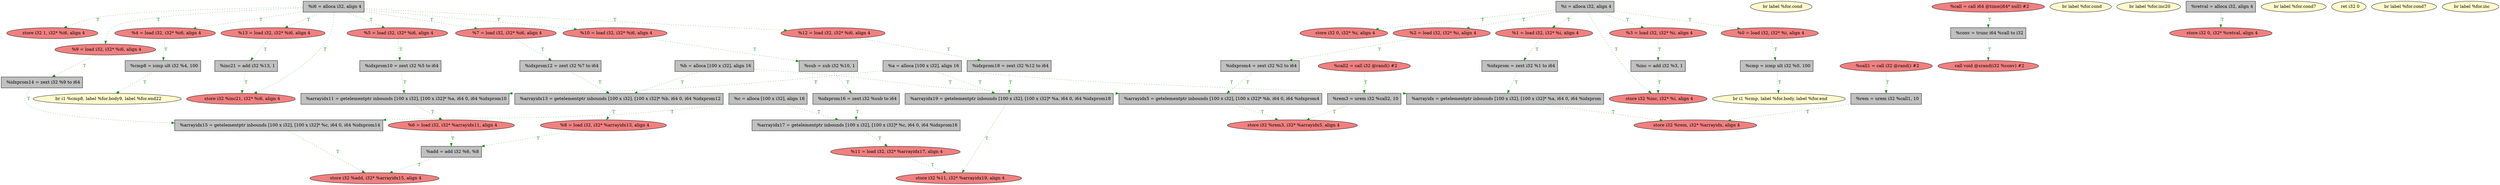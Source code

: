 
digraph G {


node63 [fillcolor=grey,label="  %b = alloca [100 x i32], align 16",shape=rectangle,style=filled ]
node61 [fillcolor=lightcoral,label="  %8 = load i32, i32* %arrayidx13, align 4",shape=ellipse,style=filled ]
node60 [fillcolor=lightcoral,label="  %call2 = call i32 @rand() #2",shape=ellipse,style=filled ]
node59 [fillcolor=lightcoral,label="  %13 = load i32, i32* %i6, align 4",shape=ellipse,style=filled ]
node58 [fillcolor=lightcoral,label="  store i32 %rem, i32* %arrayidx, align 4",shape=ellipse,style=filled ]
node55 [fillcolor=grey,label="  %cmp = icmp ult i32 %0, 100",shape=rectangle,style=filled ]
node54 [fillcolor=grey,label="  %idxprom = zext i32 %1 to i64",shape=rectangle,style=filled ]
node51 [fillcolor=lightcoral,label="  %2 = load i32, i32* %i, align 4",shape=ellipse,style=filled ]
node48 [fillcolor=lightcoral,label="  %1 = load i32, i32* %i, align 4",shape=ellipse,style=filled ]
node44 [fillcolor=lemonchiffon,label="  br label %for.cond",shape=ellipse,style=filled ]
node43 [fillcolor=lightcoral,label="  call void @srand(i32 %conv) #2",shape=ellipse,style=filled ]
node45 [fillcolor=grey,label="  %sub = sub i32 %10, 1",shape=rectangle,style=filled ]
node42 [fillcolor=lightcoral,label="  %call1 = call i32 @rand() #2",shape=ellipse,style=filled ]
node39 [fillcolor=lightcoral,label="  %12 = load i32, i32* %i6, align 4",shape=ellipse,style=filled ]
node37 [fillcolor=grey,label="  %rem = urem i32 %call1, 10",shape=rectangle,style=filled ]
node9 [fillcolor=grey,label="  %idxprom18 = zext i32 %12 to i64",shape=rectangle,style=filled ]
node52 [fillcolor=grey,label="  %i6 = alloca i32, align 4",shape=rectangle,style=filled ]
node36 [fillcolor=grey,label="  %cmp8 = icmp ult i32 %4, 100",shape=rectangle,style=filled ]
node23 [fillcolor=lemonchiffon,label="  br label %for.cond",shape=ellipse,style=filled ]
node7 [fillcolor=grey,label="  %arrayidx19 = getelementptr inbounds [100 x i32], [100 x i32]* %a, i64 0, i64 %idxprom18",shape=rectangle,style=filled ]
node6 [fillcolor=lightcoral,label="  store i32 %add, i32* %arrayidx15, align 4",shape=ellipse,style=filled ]
node14 [fillcolor=lightcoral,label="  %6 = load i32, i32* %arrayidx11, align 4",shape=ellipse,style=filled ]
node1 [fillcolor=lightcoral,label="  store i32 %inc21, i32* %i6, align 4",shape=ellipse,style=filled ]
node13 [fillcolor=grey,label="  %arrayidx13 = getelementptr inbounds [100 x i32], [100 x i32]* %b, i64 0, i64 %idxprom12",shape=rectangle,style=filled ]
node62 [fillcolor=lightcoral,label="  store i32 %rem3, i32* %arrayidx5, align 4",shape=ellipse,style=filled ]
node41 [fillcolor=grey,label="  %c = alloca [100 x i32], align 16",shape=rectangle,style=filled ]
node12 [fillcolor=lemonchiffon,label="  br label %for.inc20",shape=ellipse,style=filled ]
node40 [fillcolor=lightcoral,label="  %9 = load i32, i32* %i6, align 4",shape=ellipse,style=filled ]
node32 [fillcolor=lightcoral,label="  store i32 0, i32* %retval, align 4",shape=ellipse,style=filled ]
node3 [fillcolor=grey,label="  %arrayidx17 = getelementptr inbounds [100 x i32], [100 x i32]* %c, i64 0, i64 %idxprom16",shape=rectangle,style=filled ]
node5 [fillcolor=lightcoral,label="  store i32 %11, i32* %arrayidx19, align 4",shape=ellipse,style=filled ]
node11 [fillcolor=grey,label="  %add = add i32 %6, %8",shape=rectangle,style=filled ]
node24 [fillcolor=grey,label="  %idxprom12 = zext i32 %7 to i64",shape=rectangle,style=filled ]
node49 [fillcolor=lemonchiffon,label="  br label %for.cond7",shape=ellipse,style=filled ]
node0 [fillcolor=lemonchiffon,label="  ret i32 0",shape=ellipse,style=filled ]
node15 [fillcolor=grey,label="  %arrayidx11 = getelementptr inbounds [100 x i32], [100 x i32]* %a, i64 0, i64 %idxprom10",shape=rectangle,style=filled ]
node47 [fillcolor=grey,label="  %idxprom10 = zext i32 %5 to i64",shape=rectangle,style=filled ]
node8 [fillcolor=grey,label="  %arrayidx15 = getelementptr inbounds [100 x i32], [100 x i32]* %c, i64 0, i64 %idxprom14",shape=rectangle,style=filled ]
node16 [fillcolor=grey,label="  %inc21 = add i32 %13, 1",shape=rectangle,style=filled ]
node27 [fillcolor=grey,label="  %rem3 = urem i32 %call2, 10",shape=rectangle,style=filled ]
node17 [fillcolor=lightcoral,label="  %5 = load i32, i32* %i6, align 4",shape=ellipse,style=filled ]
node31 [fillcolor=lemonchiffon,label="  br label %for.cond7",shape=ellipse,style=filled ]
node18 [fillcolor=lemonchiffon,label="  br i1 %cmp8, label %for.body9, label %for.end22",shape=ellipse,style=filled ]
node4 [fillcolor=lightcoral,label="  %10 = load i32, i32* %i6, align 4",shape=ellipse,style=filled ]
node19 [fillcolor=lightcoral,label="  %0 = load i32, i32* %i, align 4",shape=ellipse,style=filled ]
node26 [fillcolor=lightcoral,label="  store i32 0, i32* %i, align 4",shape=ellipse,style=filled ]
node20 [fillcolor=lemonchiffon,label="  br i1 %cmp, label %for.body, label %for.end",shape=ellipse,style=filled ]
node29 [fillcolor=lightcoral,label="  store i32 1, i32* %i6, align 4",shape=ellipse,style=filled ]
node21 [fillcolor=lightcoral,label="  %7 = load i32, i32* %i6, align 4",shape=ellipse,style=filled ]
node64 [fillcolor=grey,label="  %idxprom4 = zext i32 %2 to i64",shape=rectangle,style=filled ]
node35 [fillcolor=grey,label="  %idxprom16 = zext i32 %sub to i64",shape=rectangle,style=filled ]
node57 [fillcolor=grey,label="  %arrayidx = getelementptr inbounds [100 x i32], [100 x i32]* %a, i64 0, i64 %idxprom",shape=rectangle,style=filled ]
node50 [fillcolor=grey,label="  %i = alloca i32, align 4",shape=rectangle,style=filled ]
node22 [fillcolor=lightcoral,label="  %3 = load i32, i32* %i, align 4",shape=ellipse,style=filled ]
node53 [fillcolor=lightcoral,label="  %call = call i64 @time(i64* null) #2",shape=ellipse,style=filled ]
node38 [fillcolor=lightcoral,label="  %4 = load i32, i32* %i6, align 4",shape=ellipse,style=filled ]
node33 [fillcolor=grey,label="  %inc = add i32 %3, 1",shape=rectangle,style=filled ]
node2 [fillcolor=lightcoral,label="  %11 = load i32, i32* %arrayidx17, align 4",shape=ellipse,style=filled ]
node25 [fillcolor=lemonchiffon,label="  br label %for.inc",shape=ellipse,style=filled ]
node28 [fillcolor=lightcoral,label="  store i32 %inc, i32* %i, align 4",shape=ellipse,style=filled ]
node30 [fillcolor=grey,label="  %conv = trunc i64 %call to i32",shape=rectangle,style=filled ]
node56 [fillcolor=grey,label="  %retval = alloca i32, align 4",shape=rectangle,style=filled ]
node46 [fillcolor=grey,label="  %arrayidx5 = getelementptr inbounds [100 x i32], [100 x i32]* %b, i64 0, i64 %idxprom4",shape=rectangle,style=filled ]
node10 [fillcolor=grey,label="  %idxprom14 = zext i32 %9 to i64",shape=rectangle,style=filled ]
node34 [fillcolor=grey,label="  %a = alloca [100 x i32], align 16",shape=rectangle,style=filled ]

node27->node62 [style=dotted,color=forestgreen,label="T",fontcolor=forestgreen ]
node41->node8 [style=dotted,color=forestgreen,label="T",fontcolor=forestgreen ]
node9->node7 [style=dotted,color=forestgreen,label="T",fontcolor=forestgreen ]
node16->node1 [style=dotted,color=forestgreen,label="T",fontcolor=forestgreen ]
node42->node37 [style=dotted,color=forestgreen,label="T",fontcolor=forestgreen ]
node52->node29 [style=dotted,color=forestgreen,label="T",fontcolor=forestgreen ]
node19->node55 [style=dotted,color=forestgreen,label="T",fontcolor=forestgreen ]
node52->node4 [style=dotted,color=forestgreen,label="T",fontcolor=forestgreen ]
node10->node8 [style=dotted,color=forestgreen,label="T",fontcolor=forestgreen ]
node56->node32 [style=dotted,color=forestgreen,label="T",fontcolor=forestgreen ]
node59->node16 [style=dotted,color=forestgreen,label="T",fontcolor=forestgreen ]
node17->node47 [style=dotted,color=forestgreen,label="T",fontcolor=forestgreen ]
node36->node18 [style=dotted,color=forestgreen,label="T",fontcolor=forestgreen ]
node63->node46 [style=dotted,color=forestgreen,label="T",fontcolor=forestgreen ]
node30->node43 [style=dotted,color=forestgreen,label="T",fontcolor=forestgreen ]
node35->node3 [style=dotted,color=forestgreen,label="T",fontcolor=forestgreen ]
node3->node2 [style=dotted,color=forestgreen,label="T",fontcolor=forestgreen ]
node52->node39 [style=dotted,color=forestgreen,label="T",fontcolor=forestgreen ]
node34->node57 [style=dotted,color=forestgreen,label="T",fontcolor=forestgreen ]
node34->node15 [style=dotted,color=forestgreen,label="T",fontcolor=forestgreen ]
node40->node10 [style=dotted,color=forestgreen,label="T",fontcolor=forestgreen ]
node14->node11 [style=dotted,color=forestgreen,label="T",fontcolor=forestgreen ]
node45->node35 [style=dotted,color=forestgreen,label="T",fontcolor=forestgreen ]
node15->node14 [style=dotted,color=forestgreen,label="T",fontcolor=forestgreen ]
node24->node13 [style=dotted,color=forestgreen,label="T",fontcolor=forestgreen ]
node7->node5 [style=dotted,color=forestgreen,label="T",fontcolor=forestgreen ]
node52->node59 [style=dotted,color=forestgreen,label="T",fontcolor=forestgreen ]
node52->node21 [style=dotted,color=forestgreen,label="T",fontcolor=forestgreen ]
node46->node62 [style=dotted,color=forestgreen,label="T",fontcolor=forestgreen ]
node50->node26 [style=dotted,color=forestgreen,label="T",fontcolor=forestgreen ]
node8->node6 [style=dotted,color=forestgreen,label="T",fontcolor=forestgreen ]
node13->node61 [style=dotted,color=forestgreen,label="T",fontcolor=forestgreen ]
node11->node6 [style=dotted,color=forestgreen,label="T",fontcolor=forestgreen ]
node54->node57 [style=dotted,color=forestgreen,label="T",fontcolor=forestgreen ]
node57->node58 [style=dotted,color=forestgreen,label="T",fontcolor=forestgreen ]
node51->node64 [style=dotted,color=forestgreen,label="T",fontcolor=forestgreen ]
node39->node9 [style=dotted,color=forestgreen,label="T",fontcolor=forestgreen ]
node61->node11 [style=dotted,color=forestgreen,label="T",fontcolor=forestgreen ]
node53->node30 [style=dotted,color=forestgreen,label="T",fontcolor=forestgreen ]
node52->node38 [style=dotted,color=forestgreen,label="T",fontcolor=forestgreen ]
node21->node24 [style=dotted,color=forestgreen,label="T",fontcolor=forestgreen ]
node52->node17 [style=dotted,color=forestgreen,label="T",fontcolor=forestgreen ]
node50->node28 [style=dotted,color=forestgreen,label="T",fontcolor=forestgreen ]
node50->node48 [style=dotted,color=forestgreen,label="T",fontcolor=forestgreen ]
node50->node51 [style=dotted,color=forestgreen,label="T",fontcolor=forestgreen ]
node38->node36 [style=dotted,color=forestgreen,label="T",fontcolor=forestgreen ]
node47->node15 [style=dotted,color=forestgreen,label="T",fontcolor=forestgreen ]
node52->node1 [style=dotted,color=forestgreen,label="T",fontcolor=forestgreen ]
node64->node46 [style=dotted,color=forestgreen,label="T",fontcolor=forestgreen ]
node2->node5 [style=dotted,color=forestgreen,label="T",fontcolor=forestgreen ]
node55->node20 [style=dotted,color=forestgreen,label="T",fontcolor=forestgreen ]
node50->node19 [style=dotted,color=forestgreen,label="T",fontcolor=forestgreen ]
node50->node22 [style=dotted,color=forestgreen,label="T",fontcolor=forestgreen ]
node60->node27 [style=dotted,color=forestgreen,label="T",fontcolor=forestgreen ]
node37->node58 [style=dotted,color=forestgreen,label="T",fontcolor=forestgreen ]
node34->node7 [style=dotted,color=forestgreen,label="T",fontcolor=forestgreen ]
node52->node40 [style=dotted,color=forestgreen,label="T",fontcolor=forestgreen ]
node48->node54 [style=dotted,color=forestgreen,label="T",fontcolor=forestgreen ]
node33->node28 [style=dotted,color=forestgreen,label="T",fontcolor=forestgreen ]
node4->node45 [style=dotted,color=forestgreen,label="T",fontcolor=forestgreen ]
node41->node3 [style=dotted,color=forestgreen,label="T",fontcolor=forestgreen ]
node22->node33 [style=dotted,color=forestgreen,label="T",fontcolor=forestgreen ]
node63->node13 [style=dotted,color=forestgreen,label="T",fontcolor=forestgreen ]


}
